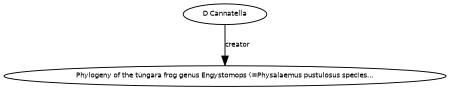 digraph G {
size="3,3";
node [fontsize=7, fontname="Helvetica"];
edge [fontsize=7, fontname="Helvetica"];
node0 [label="D Cannatella", width=0.27433100247,height=0.27433100247];
node1 [label="Phylogeny of the túngara frog genus Engystomops (=Physalaemus pustulosus species...", width=0.27433100247,height=0.27433100247];
node0 -> node1 [label="creator"];
}

